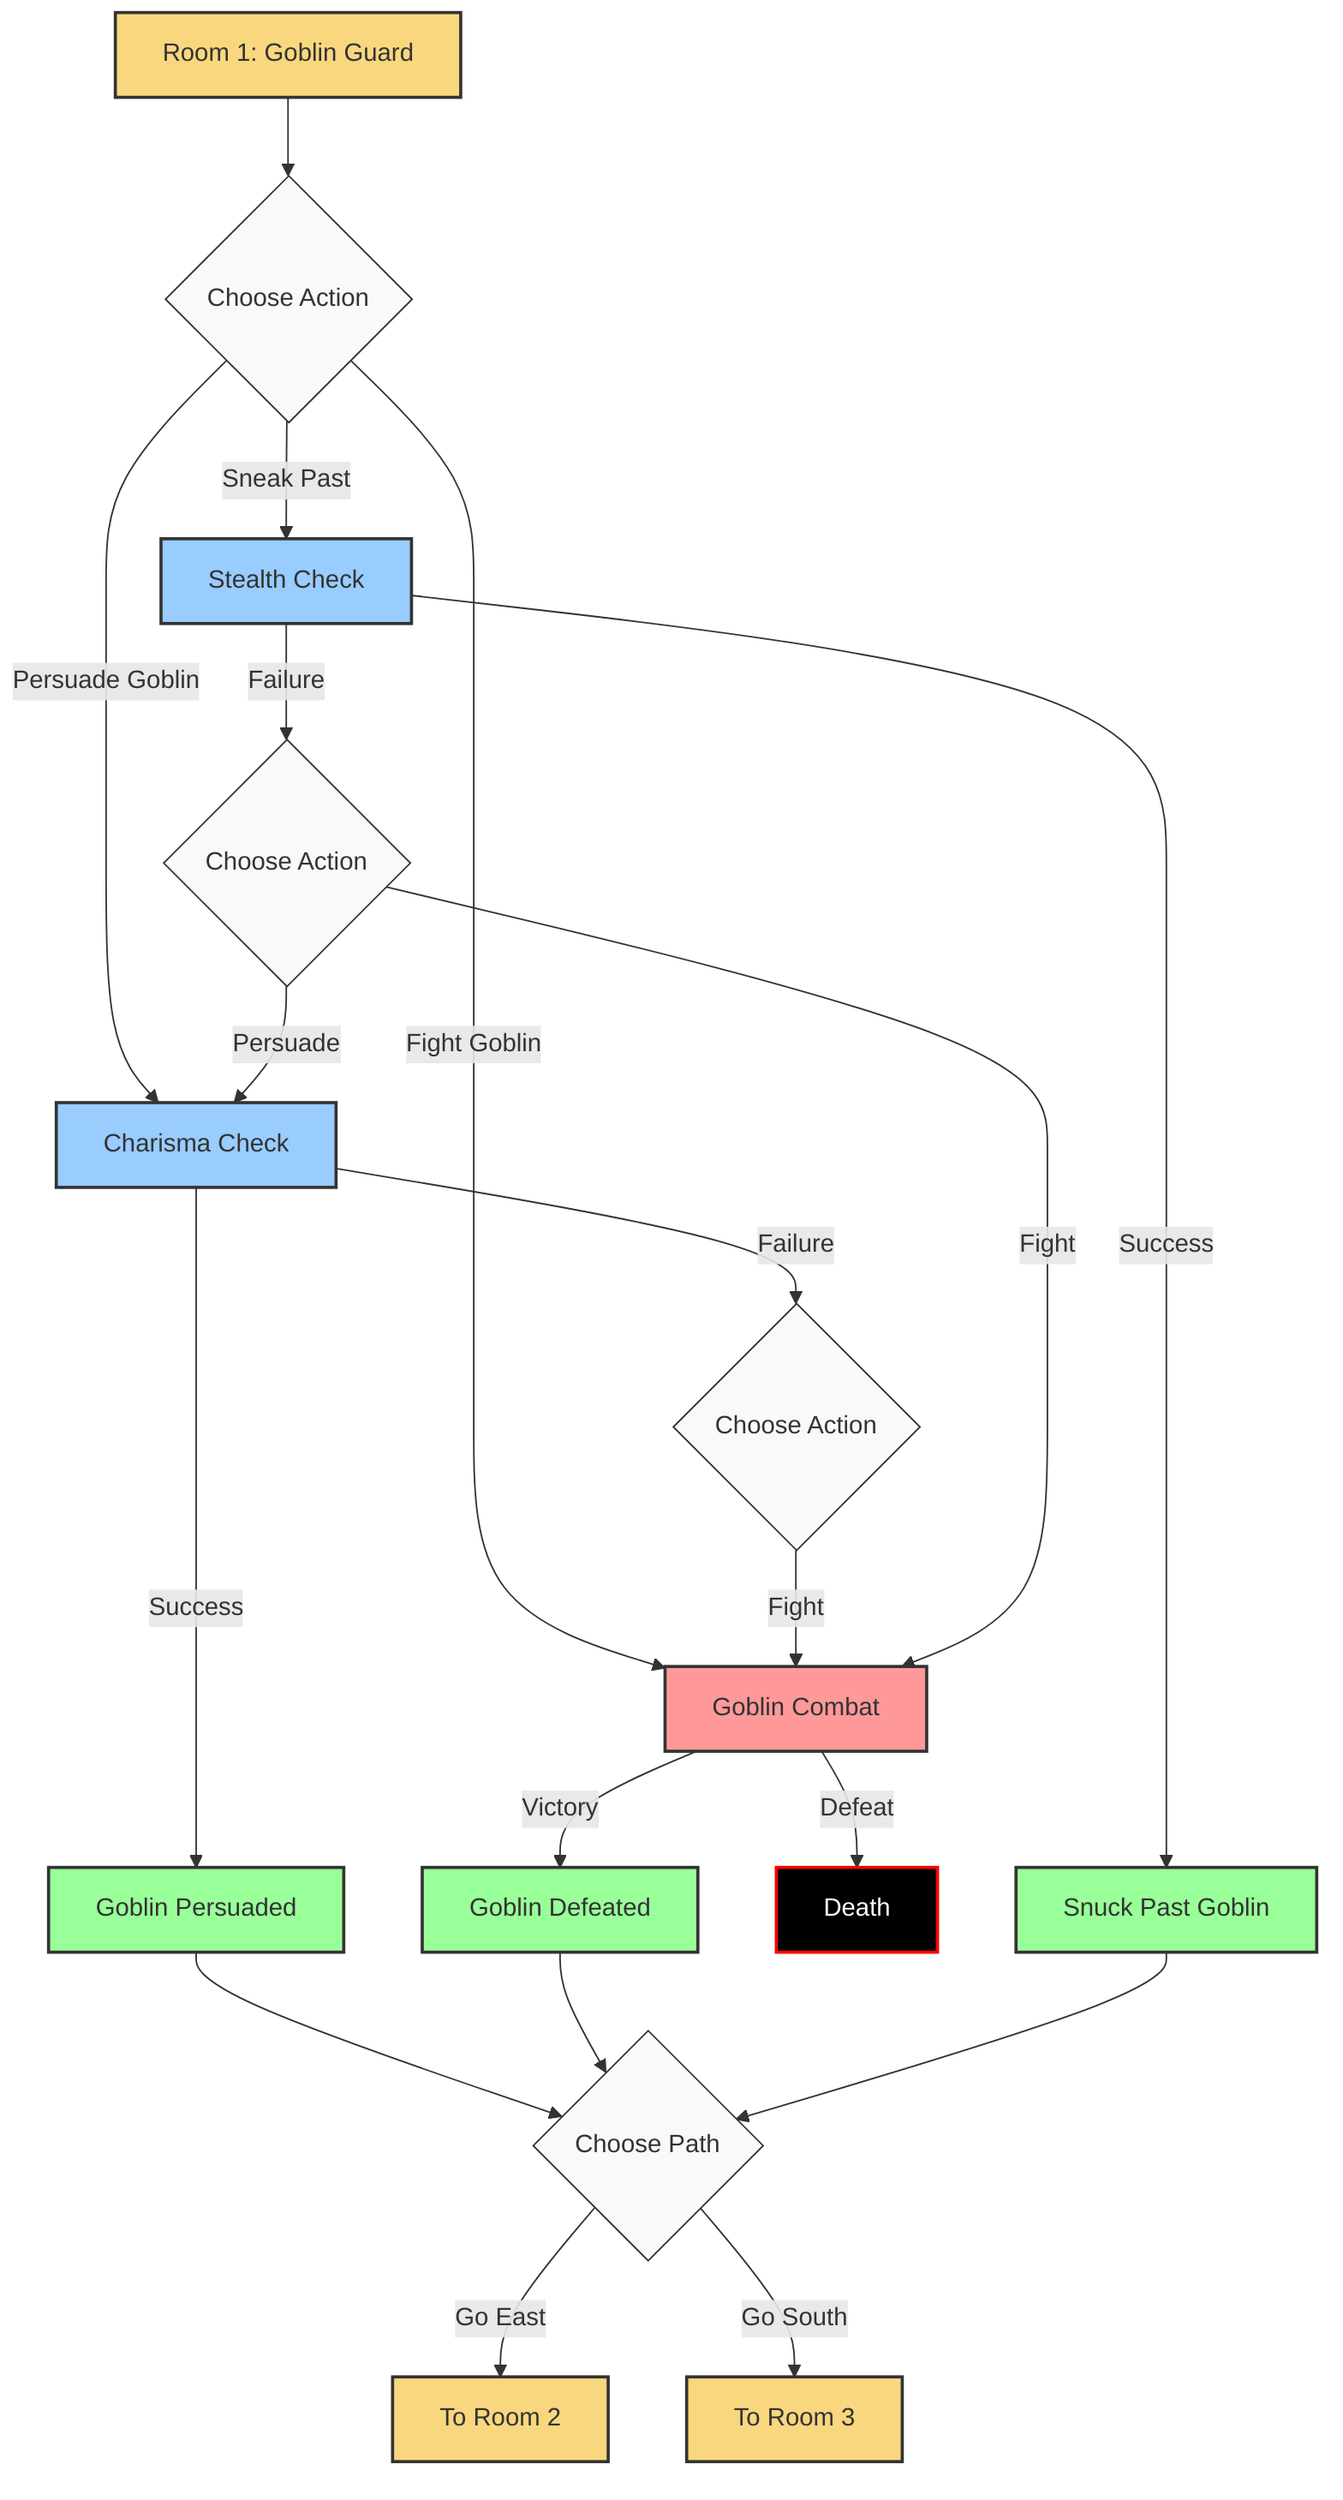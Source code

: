 graph TD
    %% Define node styles
    classDef room fill:#f9d77e,stroke:#333,stroke-width:2px
    classDef choice fill:#f9f9f9,stroke:#333,stroke-width:1px
    classDef outcome fill:#99ff99,stroke:#333,stroke-width:2px
    classDef combat fill:#ff9999,stroke:#333,stroke-width:2px
    classDef death fill:#000000,color:#ffffff,stroke:#ff0000,stroke-width:2px
    classDef check fill:#99ccff,stroke:#333,stroke-width:2px
    
    %% Room 1 Entry Point
    R1[Room 1: Goblin Guard]
    
    %% Initial choices
    R1 --> C1{Choose Action}
    C1 -->|"Persuade Goblin"| CH1[Charisma Check]
    C1 -->|"Fight Goblin"| CO1[Goblin Combat]
    C1 -->|"Sneak Past"| CH2[Stealth Check]
    
    %% Persuade path
    CH1 -->|"Success"| O1[Goblin Persuaded]
    CH1 -->|"Failure"| C2{Choose Action}
    C2 -->|"Fight"| CO1
    
    %% Combat path
    CO1 -->|"Victory"| O2[Goblin Defeated]
    CO1 -->|"Defeat"| D1[Death]
    
    %% Sneak path
    CH2 -->|"Success"| O3[Snuck Past Goblin]
    CH2 -->|"Failure"| C3{Choose Action}
    C3 -->|"Fight"| CO1
    C3 -->|"Persuade"| CH1
    
    %% Outcomes lead to movement choices
    O1 --> M1{Choose Path}
    O2 --> M1
    O3 --> M1
    
    %% Movement options
    M1 -->|"Go East"| R2[To Room 2]
    M1 -->|"Go South"| R3[To Room 3]
    
    %% Apply styles
    class R1,R2,R3 room
    class C1,C2,C3,M1 choice
    class O1,O2,O3 outcome
    class CO1 combat
    class D1 death
    class CH1,CH2 check